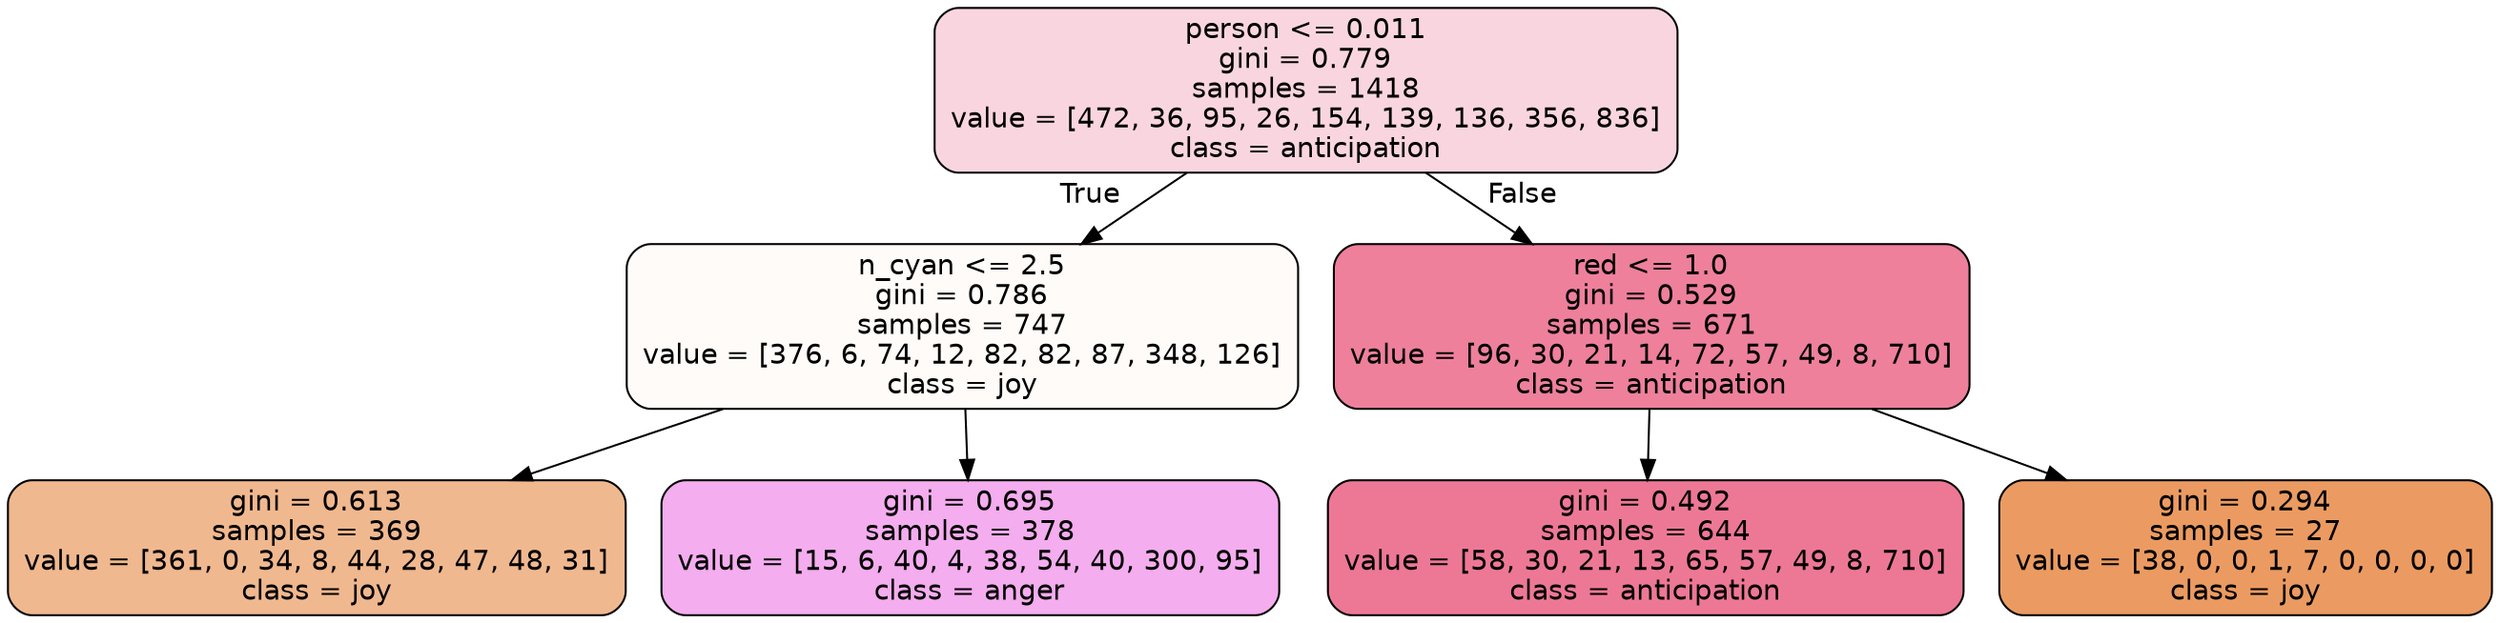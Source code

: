 digraph Tree {
node [shape=box, style="filled, rounded", color="black", fontname=helvetica] ;
edge [fontname=helvetica] ;
0 [label="person <= 0.011\ngini = 0.779\nsamples = 1418\nvalue = [472, 36, 95, 26, 154, 139, 136, 356, 836]\nclass = anticipation", fillcolor="#e5396434"] ;
1 [label="n_cyan <= 2.5\ngini = 0.786\nsamples = 747\nvalue = [376, 6, 74, 12, 82, 82, 87, 348, 126]\nclass = joy", fillcolor="#e5813908"] ;
0 -> 1 [labeldistance=2.5, labelangle=45, headlabel="True"] ;
2 [label="gini = 0.613\nsamples = 369\nvalue = [361, 0, 34, 8, 44, 28, 47, 48, 31]\nclass = joy", fillcolor="#e5813990"] ;
1 -> 2 ;
3 [label="gini = 0.695\nsamples = 378\nvalue = [15, 6, 40, 4, 38, 54, 40, 300, 95]\nclass = anger", fillcolor="#e539d769"] ;
1 -> 3 ;
4 [label="red <= 1.0\ngini = 0.529\nsamples = 671\nvalue = [96, 30, 21, 14, 72, 57, 49, 8, 710]\nclass = anticipation", fillcolor="#e53964a3"] ;
0 -> 4 [labeldistance=2.5, labelangle=-45, headlabel="False"] ;
5 [label="gini = 0.492\nsamples = 644\nvalue = [58, 30, 21, 13, 65, 57, 49, 8, 710]\nclass = anticipation", fillcolor="#e53964ae"] ;
4 -> 5 ;
6 [label="gini = 0.294\nsamples = 27\nvalue = [38, 0, 0, 1, 7, 0, 0, 0, 0]\nclass = joy", fillcolor="#e58139cb"] ;
4 -> 6 ;
}